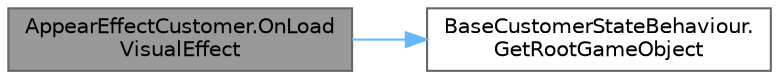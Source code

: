 digraph "AppearEffectCustomer.OnLoadVisualEffect"
{
 // LATEX_PDF_SIZE
  bgcolor="transparent";
  edge [fontname=Helvetica,fontsize=10,labelfontname=Helvetica,labelfontsize=10];
  node [fontname=Helvetica,fontsize=10,shape=box,height=0.2,width=0.4];
  rankdir="LR";
  Node1 [id="Node000001",label="AppearEffectCustomer.OnLoad\lVisualEffect",height=0.2,width=0.4,color="gray40", fillcolor="grey60", style="filled", fontcolor="black",tooltip=" "];
  Node1 -> Node2 [id="edge1_Node000001_Node000002",color="steelblue1",style="solid",tooltip=" "];
  Node2 [id="Node000002",label="BaseCustomerStateBehaviour.\lGetRootGameObject",height=0.2,width=0.4,color="grey40", fillcolor="white", style="filled",URL="$class_base_customer_state_behaviour.html#a6911eba8f0a18108bb8f3da8eb9ceaae",tooltip=" "];
}
